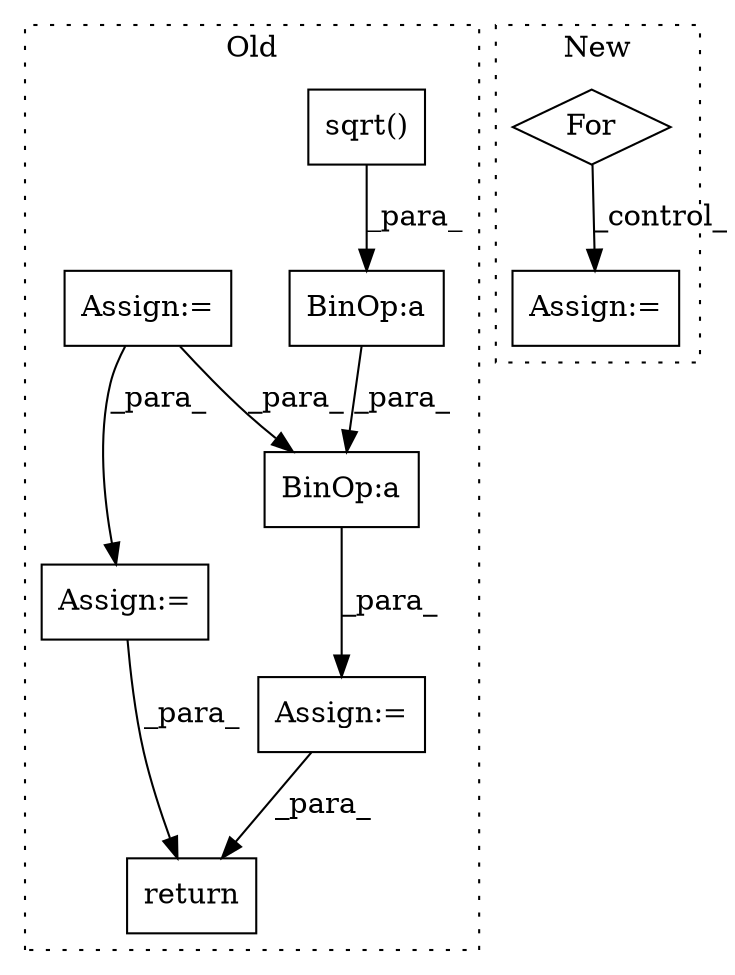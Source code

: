 digraph G {
subgraph cluster0 {
1 [label="sqrt()" a="75" s="5028,5040" l="8,1" shape="box"];
3 [label="Assign:=" a="68" s="5011" l="3" shape="box"];
4 [label="BinOp:a" a="82" s="5025" l="3" shape="box"];
5 [label="BinOp:a" a="82" s="5041" l="1" shape="box"];
7 [label="Assign:=" a="68" s="4621" l="3" shape="box"];
8 [label="Assign:=" a="68" s="5123" l="3" shape="box"];
9 [label="return" a="93" s="5169" l="7" shape="box"];
label = "Old";
style="dotted";
}
subgraph cluster1 {
2 [label="For" a="107" s="5047,5064" l="4,14" shape="diamond"];
6 [label="Assign:=" a="68" s="5088" l="3" shape="box"];
label = "New";
style="dotted";
}
1 -> 5 [label="_para_"];
2 -> 6 [label="_control_"];
3 -> 9 [label="_para_"];
4 -> 3 [label="_para_"];
5 -> 4 [label="_para_"];
7 -> 4 [label="_para_"];
7 -> 8 [label="_para_"];
8 -> 9 [label="_para_"];
}